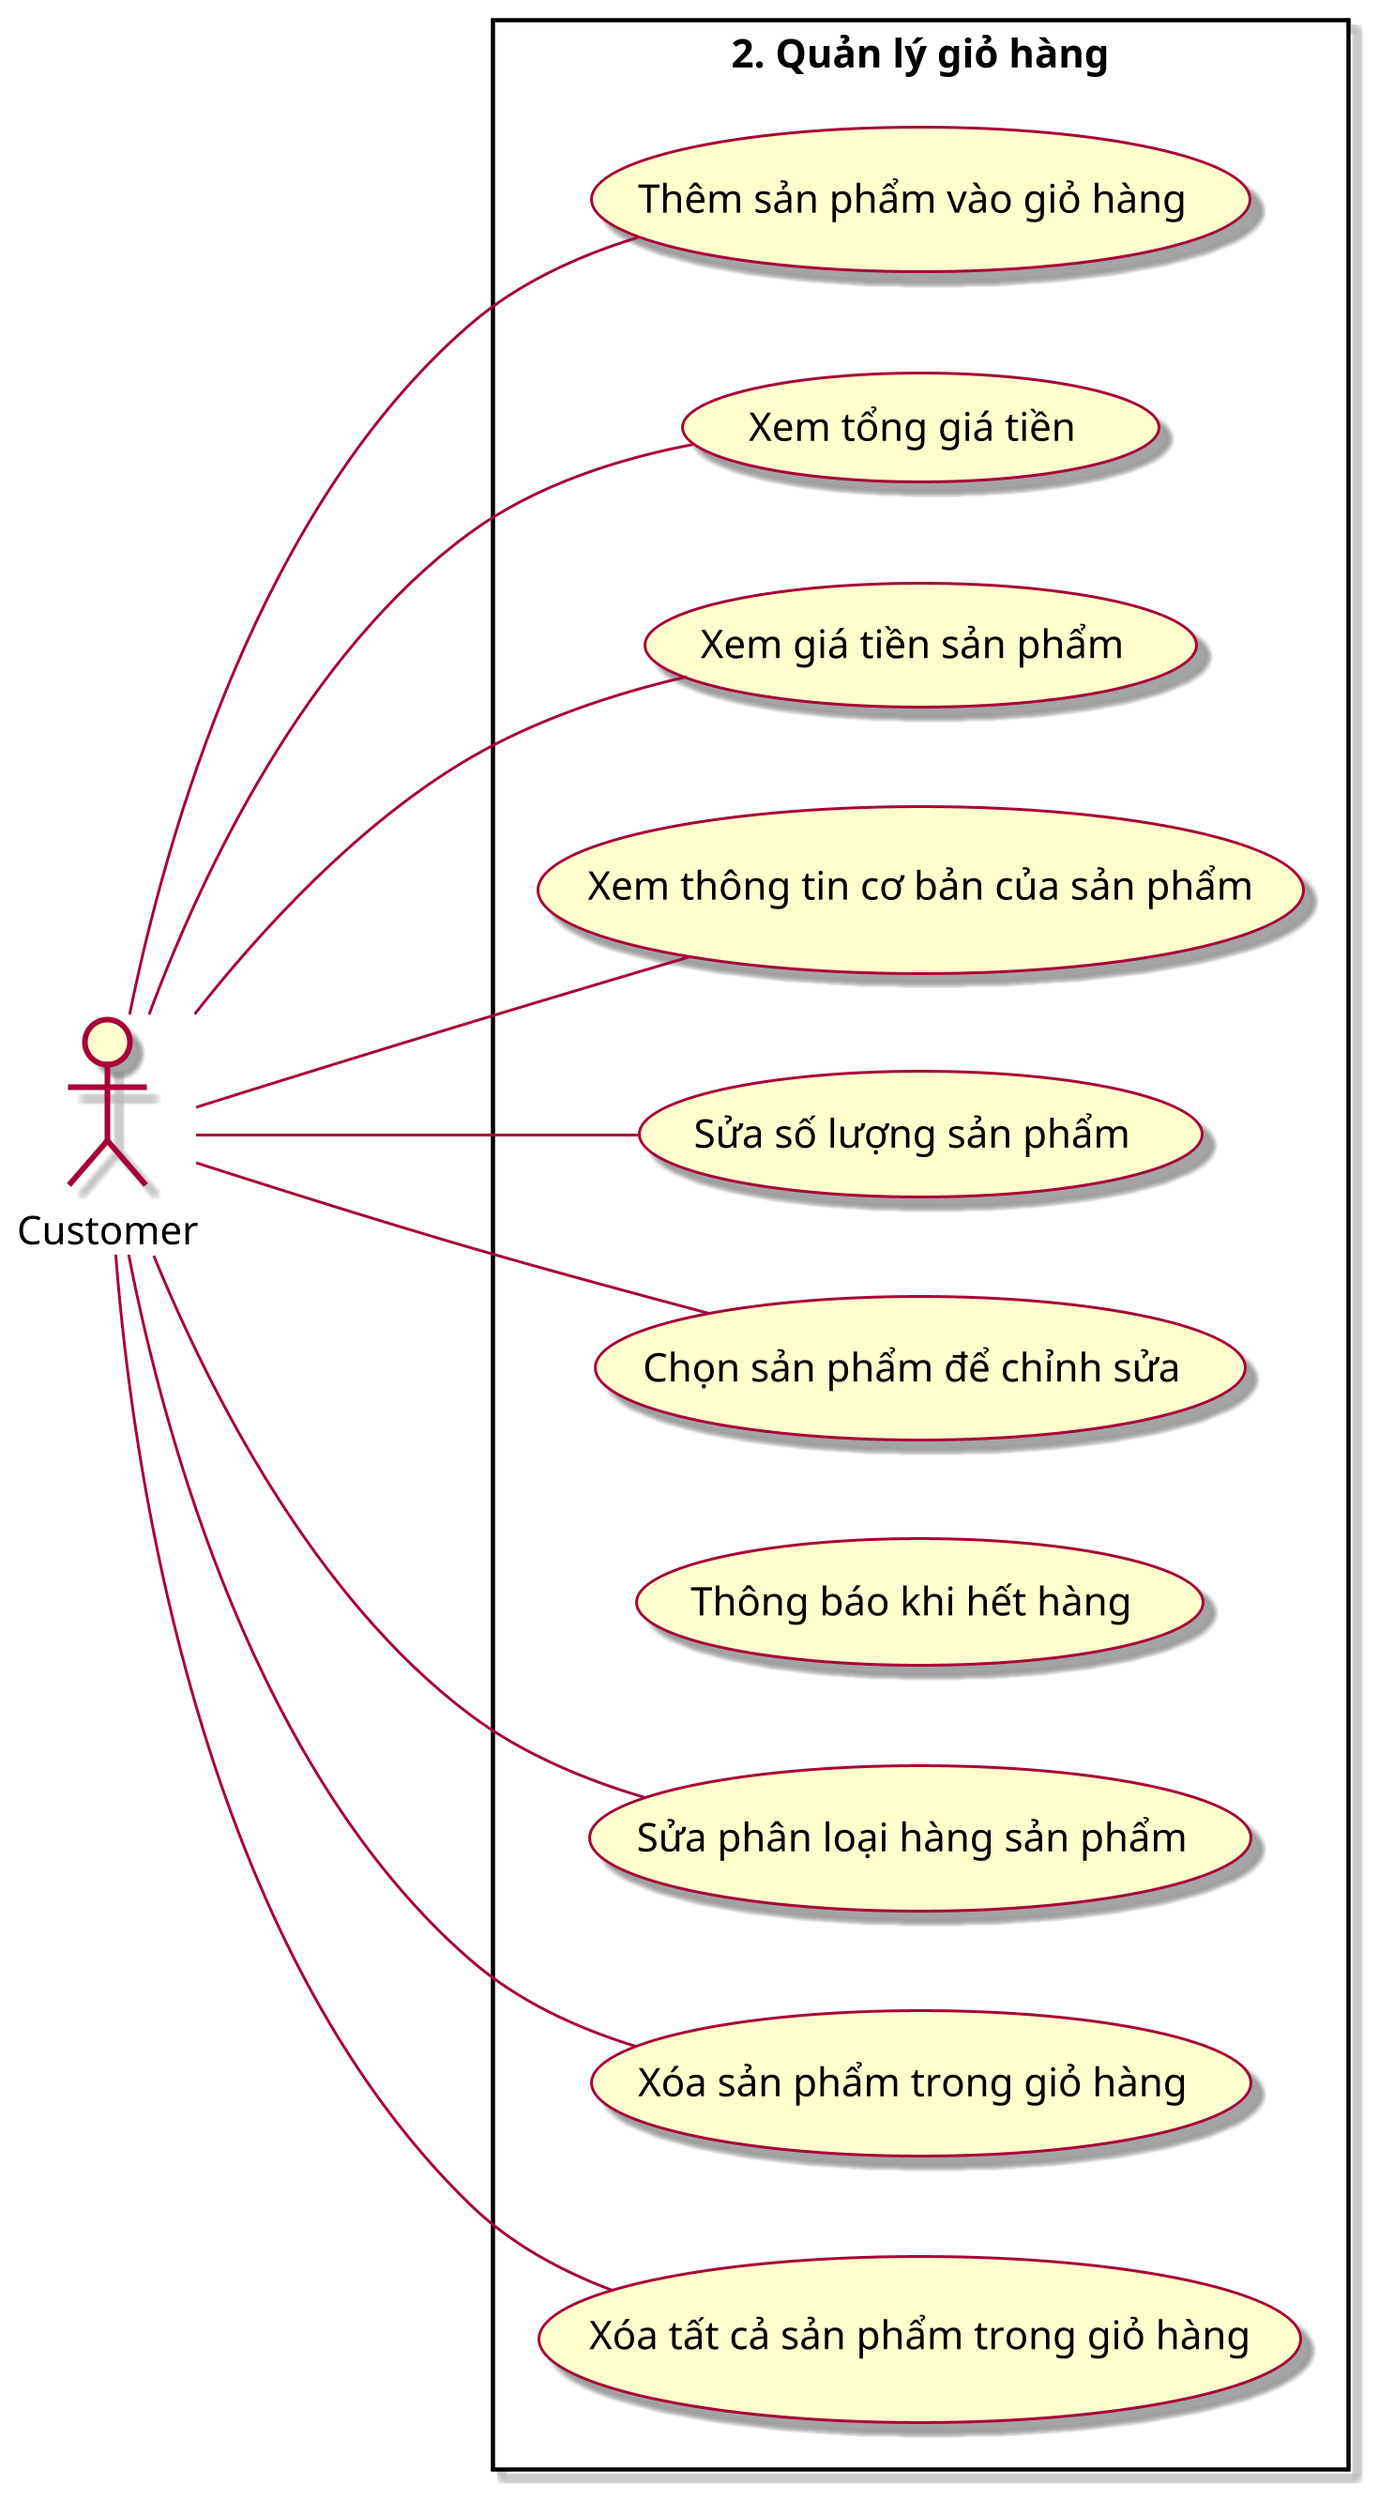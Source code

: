 @startuml ManageCart

left to right direction
scale 3
skin rose

actor Customer as customer

rectangle "2. Quản lý giỏ hàng" {
    usecase (Thêm sản phẩm vào giỏ hàng) as tspvgh
    usecase (Xem tổng giá tiền) as xtgt
    usecase (Xem giá tiền sản phẩm) as xgtsp
    usecase (Xem thông tin cơ bản của sản phẩm) as xttcbcsp
    usecase (Sửa số lượng sản phẩm) as sslsp
    usecase (Chọn sản phẩm để chỉnh sửa) as cspdcs
    usecase (Thông báo khi hết hàng) as tbkhh
    usecase (Sửa phân loại hàng sản phẩm) as splhsp
    usecase (Xóa sản phẩm trong giỏ hàng) as xsptrgh
    usecase (Xóa tất cả sản phẩm trong giỏ hàng) as xttcsptrgh
}

customer --- tspvgh
customer --- xtgt
customer --- xgtsp
customer --- xttcbcsp
customer --- sslsp
customer --- cspdcs
customer --- splhsp
customer --- xsptrgh
customer --- xttcsptrgh

@enduml